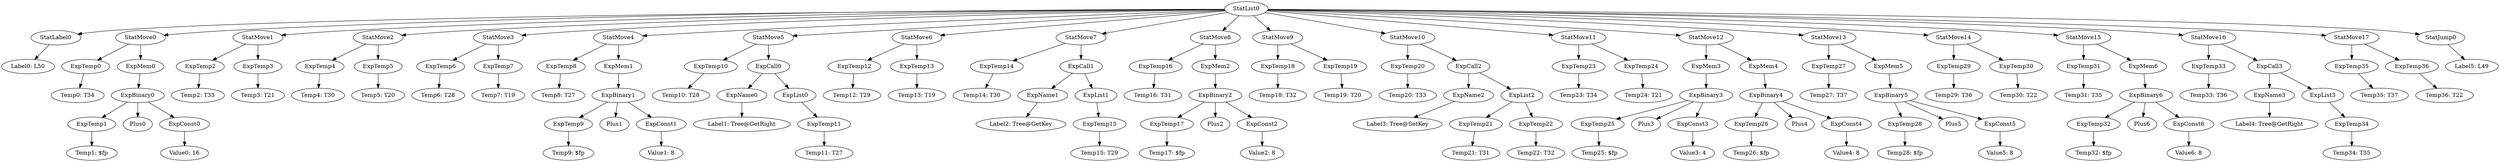 digraph {
	ordering = out;
	ExpTemp36 -> "Temp36: T22";
	StatMove17 -> ExpTemp35;
	StatMove17 -> ExpTemp36;
	ExpTemp35 -> "Temp35: T37";
	ExpList3 -> ExpTemp34;
	ExpName3 -> "Label4: Tree@GetRight";
	StatMove16 -> ExpTemp33;
	StatMove16 -> ExpCall3;
	ExpTemp29 -> "Temp29: T36";
	ExpBinary5 -> ExpTemp28;
	ExpBinary5 -> Plus5;
	ExpBinary5 -> ExpConst5;
	StatMove13 -> ExpTemp27;
	StatMove13 -> ExpMem5;
	ExpTemp27 -> "Temp27: T37";
	ExpMem4 -> ExpBinary4;
	ExpConst4 -> "Value4: 8";
	ExpTemp26 -> "Temp26: $fp";
	ExpMem3 -> ExpBinary3;
	ExpTemp30 -> "Temp30: T22";
	ExpConst3 -> "Value3: 4";
	ExpTemp25 -> "Temp25: $fp";
	ExpMem6 -> ExpBinary6;
	ExpTemp24 -> "Temp24: T21";
	StatMove11 -> ExpTemp23;
	StatMove11 -> ExpTemp24;
	ExpList2 -> ExpTemp21;
	ExpList2 -> ExpTemp22;
	ExpName2 -> "Label3: Tree@SetKey";
	ExpCall2 -> ExpName2;
	ExpCall2 -> ExpList2;
	StatMove10 -> ExpTemp20;
	StatMove10 -> ExpCall2;
	ExpTemp20 -> "Temp20: T33";
	StatMove4 -> ExpTemp8;
	StatMove4 -> ExpMem1;
	ExpMem0 -> ExpBinary0;
	StatMove7 -> ExpTemp14;
	StatMove7 -> ExpCall1;
	ExpTemp4 -> "Temp4: T30";
	ExpTemp22 -> "Temp22: T32";
	StatMove3 -> ExpTemp6;
	StatMove3 -> ExpTemp7;
	StatMove15 -> ExpTemp31;
	StatMove15 -> ExpMem6;
	ExpTemp11 -> "Temp11: T27";
	ExpTemp5 -> "Temp5: T20";
	ExpTemp1 -> "Temp1: $fp";
	ExpTemp28 -> "Temp28: $fp";
	ExpTemp14 -> "Temp14: T30";
	ExpTemp3 -> "Temp3: T21";
	ExpTemp9 -> "Temp9: $fp";
	ExpTemp23 -> "Temp23: T34";
	ExpBinary0 -> ExpTemp1;
	ExpBinary0 -> Plus0;
	ExpBinary0 -> ExpConst0;
	ExpTemp7 -> "Temp7: T19";
	ExpTemp0 -> "Temp0: T34";
	StatList0 -> StatLabel0;
	StatList0 -> StatMove0;
	StatList0 -> StatMove1;
	StatList0 -> StatMove2;
	StatList0 -> StatMove3;
	StatList0 -> StatMove4;
	StatList0 -> StatMove5;
	StatList0 -> StatMove6;
	StatList0 -> StatMove7;
	StatList0 -> StatMove8;
	StatList0 -> StatMove9;
	StatList0 -> StatMove10;
	StatList0 -> StatMove11;
	StatList0 -> StatMove12;
	StatList0 -> StatMove13;
	StatList0 -> StatMove14;
	StatList0 -> StatMove15;
	StatList0 -> StatMove16;
	StatList0 -> StatMove17;
	StatList0 -> StatJump0;
	ExpTemp33 -> "Temp33: T36";
	ExpBinary4 -> ExpTemp26;
	ExpBinary4 -> Plus4;
	ExpBinary4 -> ExpConst4;
	ExpConst0 -> "Value0: 16";
	ExpTemp19 -> "Temp19: T20";
	StatMove2 -> ExpTemp4;
	StatMove2 -> ExpTemp5;
	ExpTemp2 -> "Temp2: T33";
	ExpTemp10 -> "Temp10: T28";
	ExpCall3 -> ExpName3;
	ExpCall3 -> ExpList3;
	ExpList1 -> ExpTemp15;
	ExpBinary1 -> ExpTemp9;
	ExpBinary1 -> Plus1;
	ExpBinary1 -> ExpConst1;
	ExpTemp31 -> "Temp31: T35";
	ExpTemp18 -> "Temp18: T32";
	ExpTemp8 -> "Temp8: T27";
	StatMove1 -> ExpTemp2;
	StatMove1 -> ExpTemp3;
	ExpConst1 -> "Value1: 8";
	ExpConst5 -> "Value5: 8";
	StatMove5 -> ExpTemp10;
	StatMove5 -> ExpCall0;
	ExpTemp34 -> "Temp34: T35";
	ExpConst6 -> "Value6: 8";
	ExpMem1 -> ExpBinary1;
	StatMove9 -> ExpTemp18;
	StatMove9 -> ExpTemp19;
	ExpName0 -> "Label1: Tree@GetRight";
	StatMove14 -> ExpTemp29;
	StatMove14 -> ExpTemp30;
	ExpCall0 -> ExpName0;
	ExpCall0 -> ExpList0;
	ExpTemp21 -> "Temp21: T31";
	ExpTemp17 -> "Temp17: $fp";
	ExpTemp12 -> "Temp12: T29";
	ExpMem2 -> ExpBinary2;
	ExpList0 -> ExpTemp11;
	ExpTemp6 -> "Temp6: T28";
	StatMove6 -> ExpTemp12;
	StatMove6 -> ExpTemp13;
	ExpTemp13 -> "Temp13: T19";
	ExpBinary6 -> ExpTemp32;
	ExpBinary6 -> Plus6;
	ExpBinary6 -> ExpConst6;
	ExpTemp16 -> "Temp16: T31";
	ExpTemp15 -> "Temp15: T29";
	ExpName1 -> "Label2: Tree@GetKey";
	StatJump0 -> "Label5: L49";
	ExpCall1 -> ExpName1;
	ExpCall1 -> ExpList1;
	ExpTemp32 -> "Temp32: $fp";
	StatMove0 -> ExpTemp0;
	StatMove0 -> ExpMem0;
	StatMove8 -> ExpTemp16;
	StatMove8 -> ExpMem2;
	ExpMem5 -> ExpBinary5;
	StatLabel0 -> "Label0: L50";
	ExpBinary2 -> ExpTemp17;
	ExpBinary2 -> Plus2;
	ExpBinary2 -> ExpConst2;
	StatMove12 -> ExpMem3;
	StatMove12 -> ExpMem4;
	ExpBinary3 -> ExpTemp25;
	ExpBinary3 -> Plus3;
	ExpBinary3 -> ExpConst3;
	ExpConst2 -> "Value2: 8";
}

